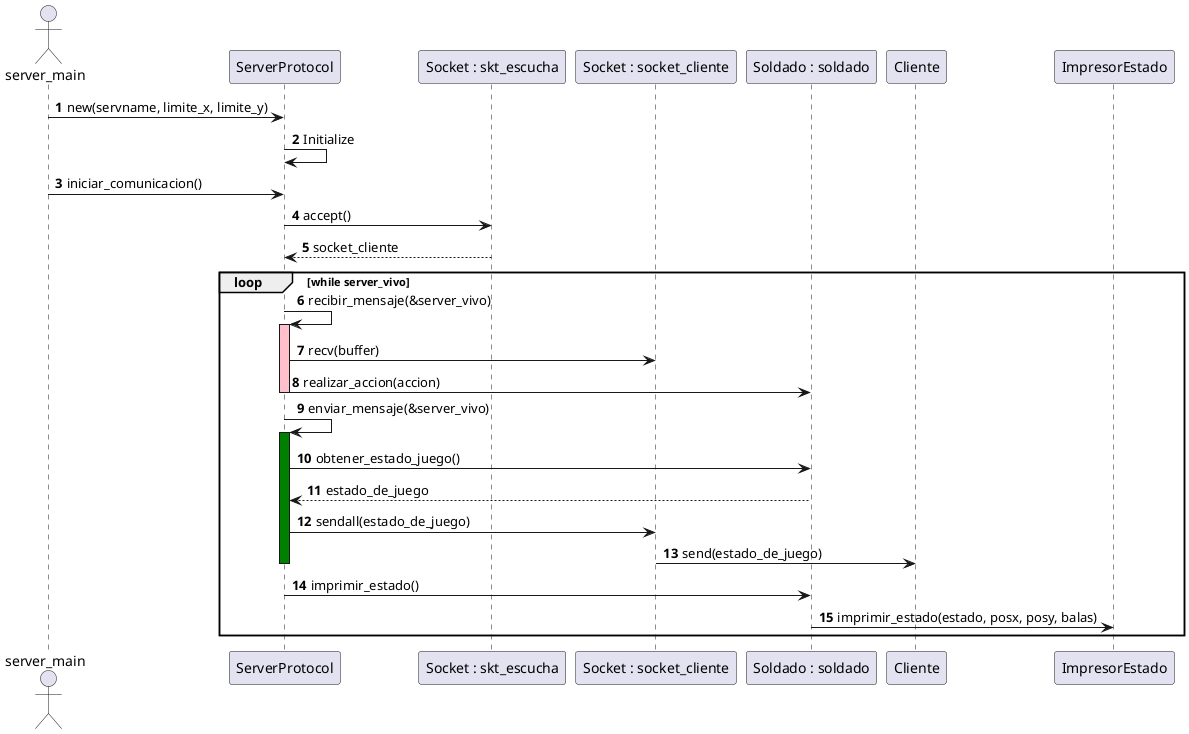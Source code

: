 @startuml
'https://plantuml.com/sequence-diagram

autonumber
actor server_main
server_main ->  ServerProtocol : new(servname, limite_x, limite_y)
ServerProtocol -> ServerProtocol : Initialize
server_main -> ServerProtocol : iniciar_comunicacion()
ServerProtocol -> "Socket : skt_escucha" : accept()
"Socket : skt_escucha" --> ServerProtocol : socket_cliente
loop while server_vivo
ServerProtocol -> ServerProtocol : recibir_mensaje(&server_vivo)
activate ServerProtocol #pink
ServerProtocol -> "Socket : socket_cliente" : recv(buffer)
ServerProtocol -> "Soldado : soldado" : realizar_accion(accion)
deactivate ServerProtocol
ServerProtocol -> ServerProtocol : enviar_mensaje(&server_vivo)
activate ServerProtocol #green
ServerProtocol -> "Soldado : soldado" : obtener_estado_juego()
"Soldado : soldado" --> ServerProtocol : estado_de_juego
ServerProtocol -> "Socket : socket_cliente" : sendall(estado_de_juego)
"Socket : socket_cliente" -> Cliente : send(estado_de_juego)
deactivate ServerProtocol
ServerProtocol -> "Soldado : soldado" : imprimir_estado()
"Soldado : soldado" -> ImpresorEstado : imprimir_estado(estado, posx, posy, balas)
end
@enduml